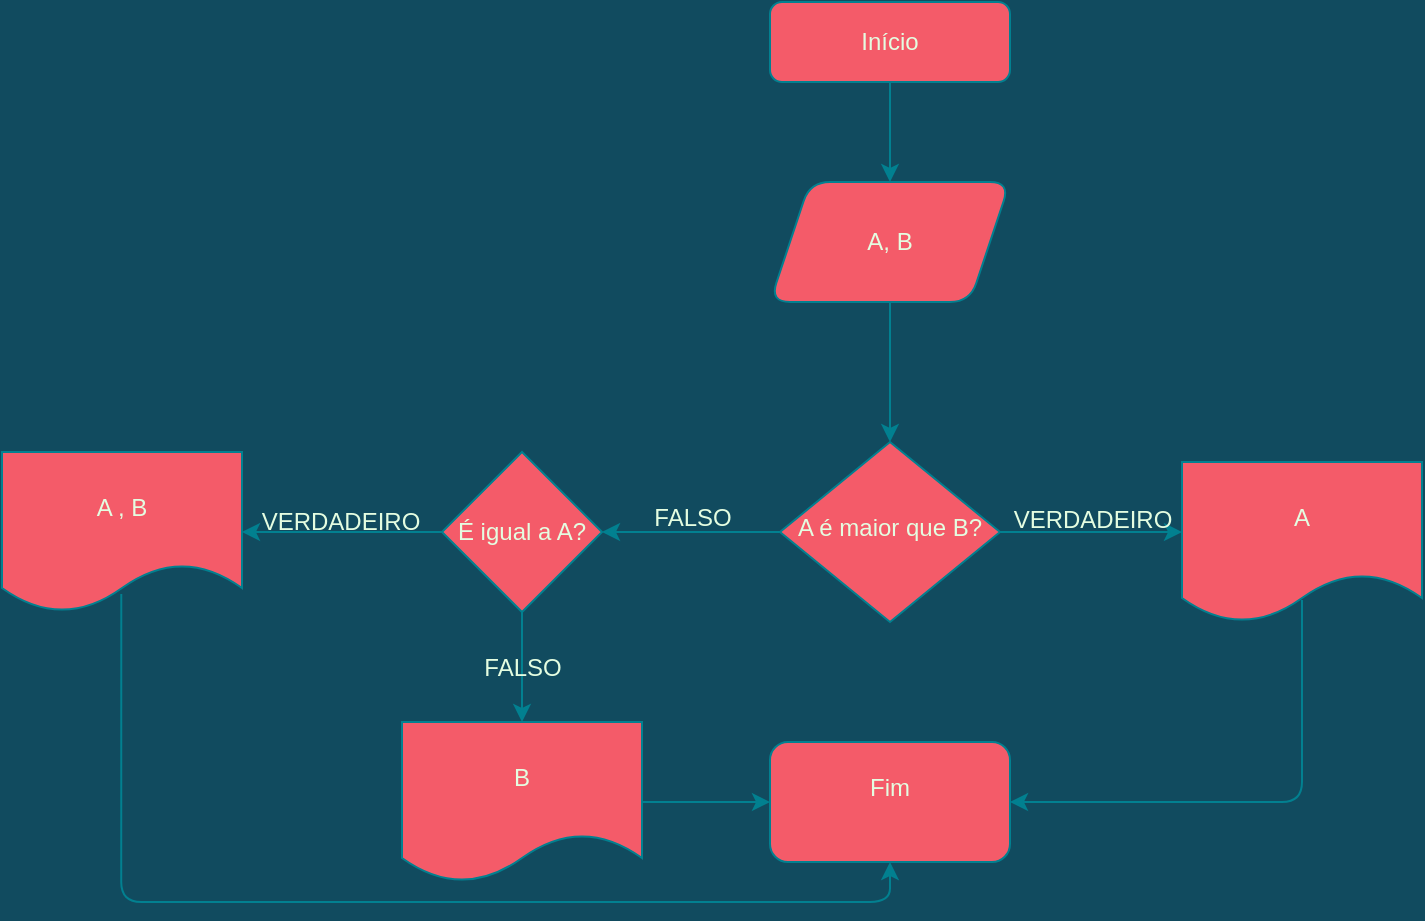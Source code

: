 <mxfile version="17.1.3" type="github">
  <diagram id="C5RBs43oDa-KdzZeNtuy" name="Page-1">
    <mxGraphModel dx="1021" dy="467" grid="1" gridSize="10" guides="1" tooltips="1" connect="1" arrows="1" fold="1" page="1" pageScale="1" pageWidth="827" pageHeight="1169" background="#114B5F" math="0" shadow="0">
      <root>
        <mxCell id="WIyWlLk6GJQsqaUBKTNV-0" />
        <mxCell id="WIyWlLk6GJQsqaUBKTNV-1" parent="WIyWlLk6GJQsqaUBKTNV-0" />
        <mxCell id="pxgwWuf9EFSNIOMWw36r-2" style="edgeStyle=orthogonalEdgeStyle;curved=0;rounded=1;sketch=0;orthogonalLoop=1;jettySize=auto;html=1;entryX=0.5;entryY=0;entryDx=0;entryDy=0;fontFamily=Helvetica;fontSize=12;fontColor=#E4FDE1;strokeColor=#028090;fillColor=#F45B69;labelBackgroundColor=#114B5F;" edge="1" parent="WIyWlLk6GJQsqaUBKTNV-1" source="WIyWlLk6GJQsqaUBKTNV-3" target="pxgwWuf9EFSNIOMWw36r-1">
          <mxGeometry relative="1" as="geometry" />
        </mxCell>
        <mxCell id="WIyWlLk6GJQsqaUBKTNV-3" value="Início" style="rounded=1;whiteSpace=wrap;html=1;fontSize=12;glass=0;strokeWidth=1;shadow=0;fillColor=#F45B69;strokeColor=#028090;fontColor=#E4FDE1;" parent="WIyWlLk6GJQsqaUBKTNV-1" vertex="1">
          <mxGeometry x="394" y="90" width="120" height="40" as="geometry" />
        </mxCell>
        <mxCell id="pxgwWuf9EFSNIOMWw36r-5" value="&lt;div&gt;VERDADEIRO&lt;/div&gt;&lt;div&gt;&lt;br&gt;&lt;/div&gt;" style="edgeStyle=orthogonalEdgeStyle;curved=0;rounded=1;sketch=0;orthogonalLoop=1;jettySize=auto;html=1;labelBackgroundColor=none;fontFamily=Helvetica;fontSize=12;fontColor=#E4FDE1;strokeColor=#028090;fillColor=#F45B69;" edge="1" parent="WIyWlLk6GJQsqaUBKTNV-1" source="WIyWlLk6GJQsqaUBKTNV-6">
          <mxGeometry relative="1" as="geometry">
            <mxPoint x="600" y="355" as="targetPoint" />
          </mxGeometry>
        </mxCell>
        <mxCell id="pxgwWuf9EFSNIOMWw36r-6" value="&lt;div&gt;FALSO&lt;/div&gt;&lt;div&gt;&lt;br&gt;&lt;/div&gt;" style="edgeStyle=orthogonalEdgeStyle;curved=0;rounded=1;sketch=0;orthogonalLoop=1;jettySize=auto;html=1;labelBackgroundColor=none;fontFamily=Helvetica;fontSize=12;fontColor=#E4FDE1;strokeColor=#028090;fillColor=#F45B69;entryX=1;entryY=0.5;entryDx=0;entryDy=0;" edge="1" parent="WIyWlLk6GJQsqaUBKTNV-1" source="WIyWlLk6GJQsqaUBKTNV-6" target="pxgwWuf9EFSNIOMWw36r-19">
          <mxGeometry relative="1" as="geometry">
            <mxPoint x="320" y="355" as="targetPoint" />
          </mxGeometry>
        </mxCell>
        <mxCell id="WIyWlLk6GJQsqaUBKTNV-6" value="A é maior que B?" style="rhombus;whiteSpace=wrap;html=1;shadow=0;fontFamily=Helvetica;fontSize=12;align=center;strokeWidth=1;spacing=6;spacingTop=-4;fillColor=#F45B69;strokeColor=#028090;fontColor=#E4FDE1;" parent="WIyWlLk6GJQsqaUBKTNV-1" vertex="1">
          <mxGeometry x="399" y="310" width="110" height="90" as="geometry" />
        </mxCell>
        <mxCell id="pxgwWuf9EFSNIOMWw36r-3" style="edgeStyle=orthogonalEdgeStyle;curved=0;rounded=1;sketch=0;orthogonalLoop=1;jettySize=auto;html=1;entryX=0.5;entryY=0;entryDx=0;entryDy=0;fontFamily=Helvetica;fontSize=12;fontColor=#E4FDE1;strokeColor=#028090;fillColor=#F45B69;labelBackgroundColor=#114B5F;" edge="1" parent="WIyWlLk6GJQsqaUBKTNV-1" source="pxgwWuf9EFSNIOMWw36r-1" target="WIyWlLk6GJQsqaUBKTNV-6">
          <mxGeometry relative="1" as="geometry" />
        </mxCell>
        <mxCell id="pxgwWuf9EFSNIOMWw36r-1" value="A, B" style="shape=parallelogram;perimeter=parallelogramPerimeter;whiteSpace=wrap;html=1;fixedSize=1;rounded=1;shadow=0;glass=0;fontFamily=Helvetica;fontSize=12;fontColor=#E4FDE1;strokeColor=#028090;strokeWidth=1;fillColor=#F45B69;" vertex="1" parent="WIyWlLk6GJQsqaUBKTNV-1">
          <mxGeometry x="394" y="180" width="120" height="60" as="geometry" />
        </mxCell>
        <mxCell id="pxgwWuf9EFSNIOMWw36r-11" style="edgeStyle=orthogonalEdgeStyle;curved=0;rounded=1;sketch=0;orthogonalLoop=1;jettySize=auto;html=1;entryX=1;entryY=0.5;entryDx=0;entryDy=0;labelBackgroundColor=none;fontFamily=Helvetica;fontSize=12;fontColor=#E4FDE1;strokeColor=#028090;fillColor=#F45B69;exitX=0.5;exitY=0.863;exitDx=0;exitDy=0;exitPerimeter=0;" edge="1" parent="WIyWlLk6GJQsqaUBKTNV-1" source="pxgwWuf9EFSNIOMWw36r-8" target="pxgwWuf9EFSNIOMWw36r-9">
          <mxGeometry relative="1" as="geometry">
            <Array as="points">
              <mxPoint x="660" y="490" />
            </Array>
          </mxGeometry>
        </mxCell>
        <mxCell id="pxgwWuf9EFSNIOMWw36r-8" value="A" style="shape=document;whiteSpace=wrap;html=1;boundedLbl=1;shadow=0;fontFamily=Helvetica;fontSize=12;fontColor=#E4FDE1;strokeColor=#028090;strokeWidth=1;fillColor=#F45B69;" vertex="1" parent="WIyWlLk6GJQsqaUBKTNV-1">
          <mxGeometry x="600" y="320" width="120" height="80" as="geometry" />
        </mxCell>
        <mxCell id="pxgwWuf9EFSNIOMWw36r-9" value="&lt;div&gt;Fim&lt;/div&gt;&lt;div&gt;&lt;br&gt;&lt;/div&gt;" style="rounded=1;whiteSpace=wrap;html=1;shadow=0;fontFamily=Helvetica;fontSize=12;fontColor=#E4FDE1;strokeColor=#028090;strokeWidth=1;fillColor=#F45B69;" vertex="1" parent="WIyWlLk6GJQsqaUBKTNV-1">
          <mxGeometry x="394" y="460" width="120" height="60" as="geometry" />
        </mxCell>
        <mxCell id="pxgwWuf9EFSNIOMWw36r-27" value="&lt;div&gt;FALSO&lt;/div&gt;" style="edgeStyle=orthogonalEdgeStyle;curved=0;rounded=1;sketch=0;orthogonalLoop=1;jettySize=auto;html=1;labelBackgroundColor=none;fontFamily=Helvetica;fontSize=12;fontColor=#E4FDE1;strokeColor=#028090;fillColor=#F45B69;" edge="1" parent="WIyWlLk6GJQsqaUBKTNV-1" source="pxgwWuf9EFSNIOMWw36r-19" target="pxgwWuf9EFSNIOMWw36r-26">
          <mxGeometry relative="1" as="geometry" />
        </mxCell>
        <mxCell id="pxgwWuf9EFSNIOMWw36r-29" value="VERDADEIRO" style="edgeStyle=orthogonalEdgeStyle;curved=0;rounded=1;sketch=0;orthogonalLoop=1;jettySize=auto;html=1;labelBackgroundColor=none;fontFamily=Helvetica;fontSize=12;fontColor=#E4FDE1;strokeColor=#028090;fillColor=#F45B69;" edge="1" parent="WIyWlLk6GJQsqaUBKTNV-1" source="pxgwWuf9EFSNIOMWw36r-19" target="pxgwWuf9EFSNIOMWw36r-30">
          <mxGeometry y="-5" relative="1" as="geometry">
            <mxPoint x="130" y="355" as="targetPoint" />
            <mxPoint x="-1" as="offset" />
          </mxGeometry>
        </mxCell>
        <mxCell id="pxgwWuf9EFSNIOMWw36r-19" value="É igual a A?" style="rhombus;whiteSpace=wrap;html=1;fillColor=#F45B69;strokeColor=#028090;fontColor=#E4FDE1;shadow=0;strokeWidth=1;" vertex="1" parent="WIyWlLk6GJQsqaUBKTNV-1">
          <mxGeometry x="230" y="315" width="80" height="80" as="geometry" />
        </mxCell>
        <mxCell id="pxgwWuf9EFSNIOMWw36r-28" style="edgeStyle=orthogonalEdgeStyle;curved=0;rounded=1;sketch=0;orthogonalLoop=1;jettySize=auto;html=1;exitX=1;exitY=0.5;exitDx=0;exitDy=0;entryX=0;entryY=0.5;entryDx=0;entryDy=0;labelBackgroundColor=none;fontFamily=Helvetica;fontSize=12;fontColor=#E4FDE1;strokeColor=#028090;fillColor=#F45B69;" edge="1" parent="WIyWlLk6GJQsqaUBKTNV-1" source="pxgwWuf9EFSNIOMWw36r-26" target="pxgwWuf9EFSNIOMWw36r-9">
          <mxGeometry relative="1" as="geometry" />
        </mxCell>
        <mxCell id="pxgwWuf9EFSNIOMWw36r-26" value="B" style="shape=document;whiteSpace=wrap;html=1;boundedLbl=1;fillColor=#F45B69;strokeColor=#028090;fontColor=#E4FDE1;shadow=0;strokeWidth=1;" vertex="1" parent="WIyWlLk6GJQsqaUBKTNV-1">
          <mxGeometry x="210" y="450" width="120" height="80" as="geometry" />
        </mxCell>
        <mxCell id="pxgwWuf9EFSNIOMWw36r-31" style="edgeStyle=orthogonalEdgeStyle;curved=0;rounded=1;sketch=0;orthogonalLoop=1;jettySize=auto;html=1;entryX=0.5;entryY=1;entryDx=0;entryDy=0;labelBackgroundColor=none;fontFamily=Helvetica;fontSize=12;fontColor=#E4FDE1;strokeColor=#028090;fillColor=#F45B69;exitX=0.497;exitY=0.887;exitDx=0;exitDy=0;exitPerimeter=0;" edge="1" parent="WIyWlLk6GJQsqaUBKTNV-1" source="pxgwWuf9EFSNIOMWw36r-30" target="pxgwWuf9EFSNIOMWw36r-9">
          <mxGeometry relative="1" as="geometry">
            <Array as="points">
              <mxPoint x="70" y="540" />
              <mxPoint x="454" y="540" />
            </Array>
          </mxGeometry>
        </mxCell>
        <mxCell id="pxgwWuf9EFSNIOMWw36r-30" value="A , B" style="shape=document;whiteSpace=wrap;html=1;boundedLbl=1;shadow=0;fontFamily=Helvetica;fontSize=12;fontColor=#E4FDE1;strokeColor=#028090;strokeWidth=1;fillColor=#F45B69;" vertex="1" parent="WIyWlLk6GJQsqaUBKTNV-1">
          <mxGeometry x="10" y="315.0" width="120" height="80" as="geometry" />
        </mxCell>
      </root>
    </mxGraphModel>
  </diagram>
</mxfile>
